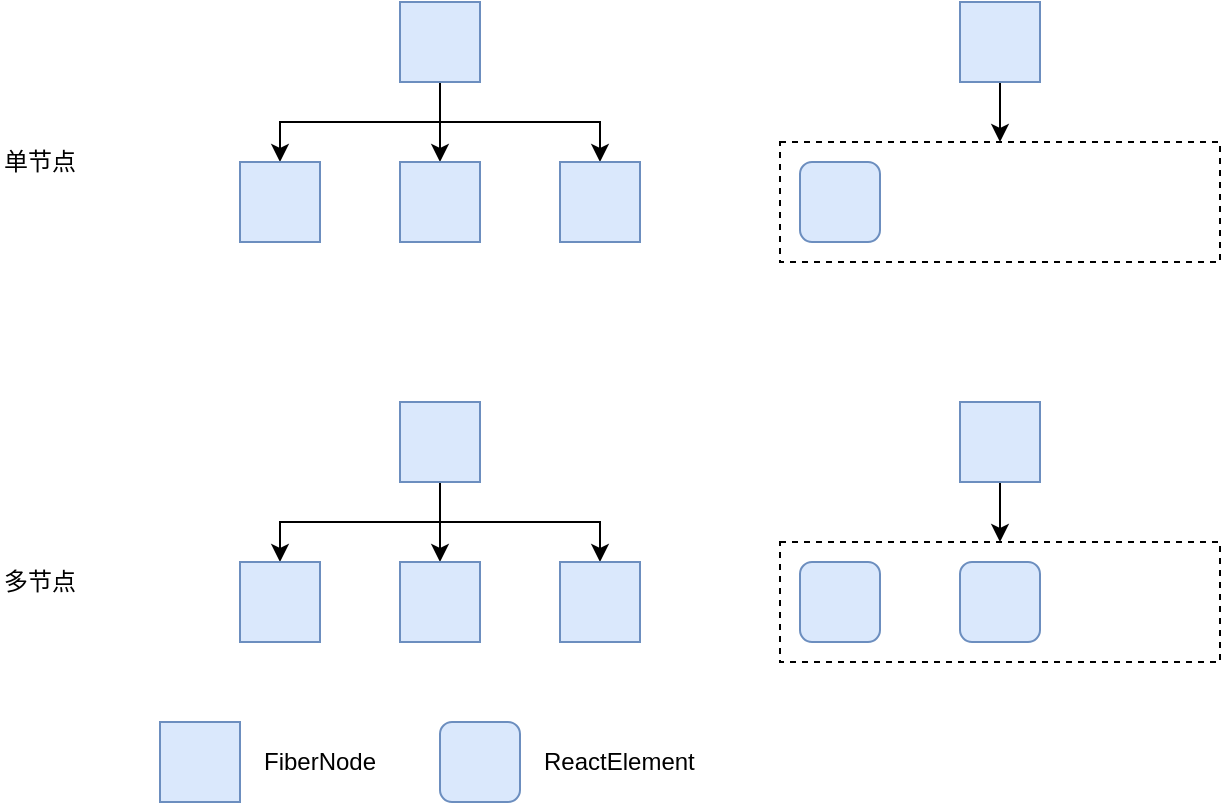 <mxfile version="14.4.2" type="device"><diagram id="ANAKeuZxqH4tMFDtSvmF" name="第 1 页"><mxGraphModel dx="1933" dy="830" grid="1" gridSize="10" guides="1" tooltips="1" connect="1" arrows="1" fold="1" page="1" pageScale="1" pageWidth="827" pageHeight="1169" math="0" shadow="0"><root><mxCell id="0"/><mxCell id="1" parent="0"/><mxCell id="hUKv_4boOvuF0xJHNxRa-3" value="" style="rounded=0;whiteSpace=wrap;html=1;dashed=1;fillColor=none;" parent="1" vertex="1"><mxGeometry x="270" y="350" width="220" height="60" as="geometry"/></mxCell><mxCell id="hUKv_4boOvuF0xJHNxRa-1" value="" style="rounded=0;whiteSpace=wrap;html=1;dashed=1;fillColor=none;" parent="1" vertex="1"><mxGeometry x="270" y="150" width="220" height="60" as="geometry"/></mxCell><mxCell id="21tMk5M4DCFRHqV6CmKN-5" style="edgeStyle=orthogonalEdgeStyle;rounded=0;orthogonalLoop=1;jettySize=auto;html=1;exitX=0.5;exitY=1;exitDx=0;exitDy=0;entryX=0.5;entryY=0;entryDx=0;entryDy=0;" parent="1" source="21tMk5M4DCFRHqV6CmKN-1" target="21tMk5M4DCFRHqV6CmKN-3" edge="1"><mxGeometry relative="1" as="geometry"/></mxCell><mxCell id="21tMk5M4DCFRHqV6CmKN-6" style="edgeStyle=orthogonalEdgeStyle;rounded=0;orthogonalLoop=1;jettySize=auto;html=1;exitX=0.5;exitY=1;exitDx=0;exitDy=0;entryX=0.5;entryY=0;entryDx=0;entryDy=0;" parent="1" source="21tMk5M4DCFRHqV6CmKN-1" target="21tMk5M4DCFRHqV6CmKN-2" edge="1"><mxGeometry relative="1" as="geometry"/></mxCell><mxCell id="21tMk5M4DCFRHqV6CmKN-7" style="edgeStyle=orthogonalEdgeStyle;rounded=0;orthogonalLoop=1;jettySize=auto;html=1;exitX=0.5;exitY=1;exitDx=0;exitDy=0;entryX=0.5;entryY=0;entryDx=0;entryDy=0;" parent="1" source="21tMk5M4DCFRHqV6CmKN-1" target="21tMk5M4DCFRHqV6CmKN-4" edge="1"><mxGeometry relative="1" as="geometry"/></mxCell><mxCell id="21tMk5M4DCFRHqV6CmKN-1" value="" style="rounded=0;whiteSpace=wrap;html=1;fillColor=#dae8fc;strokeColor=#6c8ebf;" parent="1" vertex="1"><mxGeometry x="80" y="80" width="40" height="40" as="geometry"/></mxCell><mxCell id="21tMk5M4DCFRHqV6CmKN-2" value="" style="rounded=0;whiteSpace=wrap;html=1;fillColor=#dae8fc;strokeColor=#6c8ebf;" parent="1" vertex="1"><mxGeometry x="80" y="160" width="40" height="40" as="geometry"/></mxCell><mxCell id="21tMk5M4DCFRHqV6CmKN-3" value="" style="rounded=0;whiteSpace=wrap;html=1;fillColor=#dae8fc;strokeColor=#6c8ebf;" parent="1" vertex="1"><mxGeometry y="160" width="40" height="40" as="geometry"/></mxCell><mxCell id="21tMk5M4DCFRHqV6CmKN-4" value="" style="rounded=0;whiteSpace=wrap;html=1;fillColor=#dae8fc;strokeColor=#6c8ebf;" parent="1" vertex="1"><mxGeometry x="160" y="160" width="40" height="40" as="geometry"/></mxCell><mxCell id="hUKv_4boOvuF0xJHNxRa-2" style="edgeStyle=orthogonalEdgeStyle;rounded=0;orthogonalLoop=1;jettySize=auto;html=1;exitX=0.5;exitY=1;exitDx=0;exitDy=0;entryX=0.5;entryY=0;entryDx=0;entryDy=0;" parent="1" source="21tMk5M4DCFRHqV6CmKN-11" target="hUKv_4boOvuF0xJHNxRa-1" edge="1"><mxGeometry relative="1" as="geometry"/></mxCell><mxCell id="21tMk5M4DCFRHqV6CmKN-11" value="" style="rounded=0;whiteSpace=wrap;html=1;fillColor=#dae8fc;strokeColor=#6c8ebf;" parent="1" vertex="1"><mxGeometry x="360" y="80" width="40" height="40" as="geometry"/></mxCell><mxCell id="21tMk5M4DCFRHqV6CmKN-15" style="edgeStyle=orthogonalEdgeStyle;rounded=0;orthogonalLoop=1;jettySize=auto;html=1;exitX=0.5;exitY=1;exitDx=0;exitDy=0;entryX=0.5;entryY=0;entryDx=0;entryDy=0;" parent="1" source="21tMk5M4DCFRHqV6CmKN-18" target="21tMk5M4DCFRHqV6CmKN-20" edge="1"><mxGeometry relative="1" as="geometry"/></mxCell><mxCell id="21tMk5M4DCFRHqV6CmKN-16" style="edgeStyle=orthogonalEdgeStyle;rounded=0;orthogonalLoop=1;jettySize=auto;html=1;exitX=0.5;exitY=1;exitDx=0;exitDy=0;entryX=0.5;entryY=0;entryDx=0;entryDy=0;" parent="1" source="21tMk5M4DCFRHqV6CmKN-18" target="21tMk5M4DCFRHqV6CmKN-19" edge="1"><mxGeometry relative="1" as="geometry"/></mxCell><mxCell id="21tMk5M4DCFRHqV6CmKN-17" style="edgeStyle=orthogonalEdgeStyle;rounded=0;orthogonalLoop=1;jettySize=auto;html=1;exitX=0.5;exitY=1;exitDx=0;exitDy=0;entryX=0.5;entryY=0;entryDx=0;entryDy=0;" parent="1" source="21tMk5M4DCFRHqV6CmKN-18" target="21tMk5M4DCFRHqV6CmKN-21" edge="1"><mxGeometry relative="1" as="geometry"/></mxCell><mxCell id="21tMk5M4DCFRHqV6CmKN-18" value="" style="rounded=0;whiteSpace=wrap;html=1;fillColor=#dae8fc;strokeColor=#6c8ebf;" parent="1" vertex="1"><mxGeometry x="80" y="280" width="40" height="40" as="geometry"/></mxCell><mxCell id="21tMk5M4DCFRHqV6CmKN-19" value="" style="rounded=0;whiteSpace=wrap;html=1;fillColor=#dae8fc;strokeColor=#6c8ebf;" parent="1" vertex="1"><mxGeometry x="80" y="360" width="40" height="40" as="geometry"/></mxCell><mxCell id="21tMk5M4DCFRHqV6CmKN-20" value="" style="rounded=0;whiteSpace=wrap;html=1;fillColor=#dae8fc;strokeColor=#6c8ebf;" parent="1" vertex="1"><mxGeometry y="360" width="40" height="40" as="geometry"/></mxCell><mxCell id="21tMk5M4DCFRHqV6CmKN-21" value="" style="rounded=0;whiteSpace=wrap;html=1;fillColor=#dae8fc;strokeColor=#6c8ebf;" parent="1" vertex="1"><mxGeometry x="160" y="360" width="40" height="40" as="geometry"/></mxCell><mxCell id="hUKv_4boOvuF0xJHNxRa-4" style="edgeStyle=orthogonalEdgeStyle;rounded=0;orthogonalLoop=1;jettySize=auto;html=1;exitX=0.5;exitY=1;exitDx=0;exitDy=0;entryX=0.5;entryY=0;entryDx=0;entryDy=0;" parent="1" source="21tMk5M4DCFRHqV6CmKN-23" target="hUKv_4boOvuF0xJHNxRa-3" edge="1"><mxGeometry relative="1" as="geometry"/></mxCell><mxCell id="21tMk5M4DCFRHqV6CmKN-23" value="" style="rounded=0;whiteSpace=wrap;html=1;fillColor=#dae8fc;strokeColor=#6c8ebf;" parent="1" vertex="1"><mxGeometry x="360" y="280" width="40" height="40" as="geometry"/></mxCell><mxCell id="21tMk5M4DCFRHqV6CmKN-26" value="单节点" style="text;html=1;strokeColor=none;fillColor=none;align=center;verticalAlign=middle;whiteSpace=wrap;rounded=0;" parent="1" vertex="1"><mxGeometry x="-120" y="150" width="40" height="20" as="geometry"/></mxCell><mxCell id="21tMk5M4DCFRHqV6CmKN-27" value="多节点" style="text;html=1;strokeColor=none;fillColor=none;align=center;verticalAlign=middle;whiteSpace=wrap;rounded=0;" parent="1" vertex="1"><mxGeometry x="-120" y="360" width="40" height="20" as="geometry"/></mxCell><mxCell id="hUKv_4boOvuF0xJHNxRa-5" value="" style="rounded=1;whiteSpace=wrap;html=1;fillColor=#dae8fc;strokeColor=#6c8ebf;" parent="1" vertex="1"><mxGeometry x="280" y="160" width="40" height="40" as="geometry"/></mxCell><mxCell id="hUKv_4boOvuF0xJHNxRa-6" value="" style="rounded=1;whiteSpace=wrap;html=1;fillColor=#dae8fc;strokeColor=#6c8ebf;" parent="1" vertex="1"><mxGeometry x="280" y="360" width="40" height="40" as="geometry"/></mxCell><mxCell id="hUKv_4boOvuF0xJHNxRa-7" value="" style="rounded=1;whiteSpace=wrap;html=1;fillColor=#dae8fc;strokeColor=#6c8ebf;" parent="1" vertex="1"><mxGeometry x="360" y="360" width="40" height="40" as="geometry"/></mxCell><mxCell id="DKnzZfqNYVxbkaju5vVt-1" value="" style="rounded=0;whiteSpace=wrap;html=1;fillColor=#dae8fc;strokeColor=#6c8ebf;" vertex="1" parent="1"><mxGeometry x="-40" y="440" width="40" height="40" as="geometry"/></mxCell><mxCell id="DKnzZfqNYVxbkaju5vVt-2" value="FiberNode" style="text;html=1;strokeColor=none;fillColor=none;align=left;verticalAlign=middle;whiteSpace=wrap;rounded=0;" vertex="1" parent="1"><mxGeometry x="10" y="450" width="40" height="20" as="geometry"/></mxCell><mxCell id="DKnzZfqNYVxbkaju5vVt-3" value="" style="rounded=1;whiteSpace=wrap;html=1;fillColor=#dae8fc;strokeColor=#6c8ebf;" vertex="1" parent="1"><mxGeometry x="100" y="440" width="40" height="40" as="geometry"/></mxCell><mxCell id="DKnzZfqNYVxbkaju5vVt-4" value="ReactElement" style="text;html=1;strokeColor=none;fillColor=none;align=left;verticalAlign=middle;whiteSpace=wrap;rounded=0;" vertex="1" parent="1"><mxGeometry x="150" y="450" width="40" height="20" as="geometry"/></mxCell></root></mxGraphModel></diagram></mxfile>